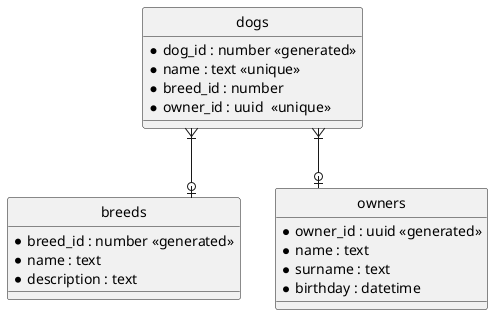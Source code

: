 @startuml dogstore

hide circle
skinparam linetype ortho

entity breeds {
  * breed_id : number <<generated>>
  * name : text
  * description : text
}

entity owners {
  * owner_id : uuid <<generated>>
  * name : text 
  * surname : text
  * birthday : datetime
}

entity dogs {
  * dog_id : number <<generated>>
  * name : text <<unique>>
  * breed_id : number
  * owner_id : uuid  <<unique>>
}

dogs }|--o| breeds
dogs }|--o| owners

@enduml